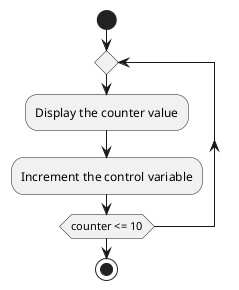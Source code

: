@startuml

start
repeat
    :Display the counter value;
    :Increment the control variable;
repeat while (counter <= 10)
stop

@enduml